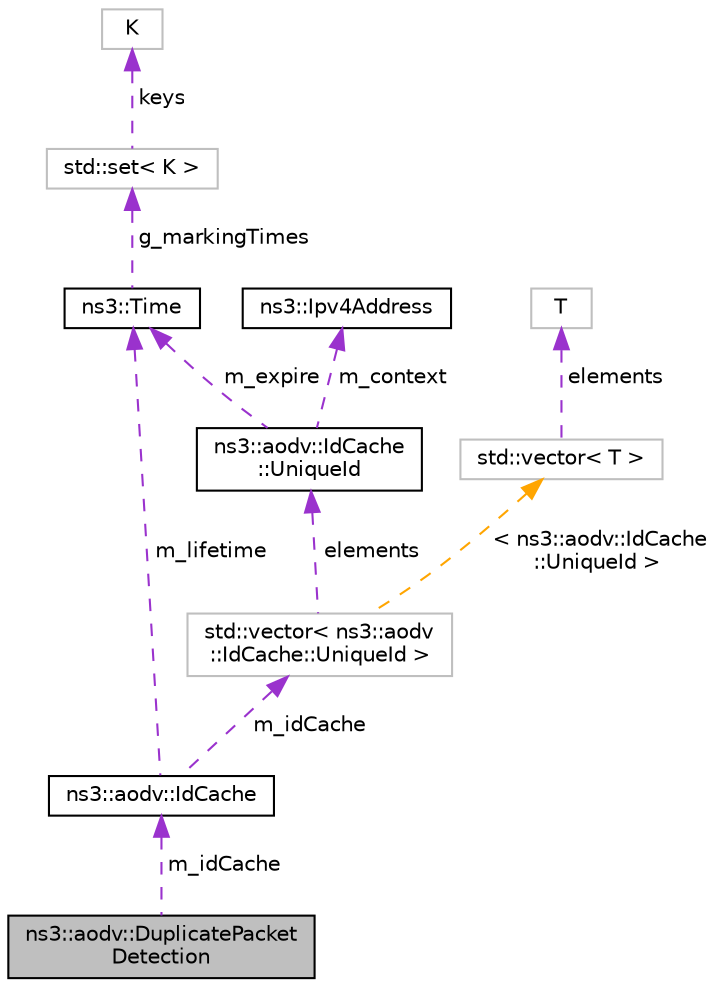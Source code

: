 digraph "ns3::aodv::DuplicatePacketDetection"
{
 // LATEX_PDF_SIZE
  edge [fontname="Helvetica",fontsize="10",labelfontname="Helvetica",labelfontsize="10"];
  node [fontname="Helvetica",fontsize="10",shape=record];
  Node1 [label="ns3::aodv::DuplicatePacket\lDetection",height=0.2,width=0.4,color="black", fillcolor="grey75", style="filled", fontcolor="black",tooltip="Helper class used to remember already seen packets and detect duplicates."];
  Node2 -> Node1 [dir="back",color="darkorchid3",fontsize="10",style="dashed",label=" m_idCache" ,fontname="Helvetica"];
  Node2 [label="ns3::aodv::IdCache",height=0.2,width=0.4,color="black", fillcolor="white", style="filled",URL="$classns3_1_1aodv_1_1_id_cache.html",tooltip="Unique packets identification cache used for simple duplicate detection."];
  Node3 -> Node2 [dir="back",color="darkorchid3",fontsize="10",style="dashed",label=" m_idCache" ,fontname="Helvetica"];
  Node3 [label="std::vector\< ns3::aodv\l::IdCache::UniqueId \>",height=0.2,width=0.4,color="grey75", fillcolor="white", style="filled",tooltip=" "];
  Node4 -> Node3 [dir="back",color="darkorchid3",fontsize="10",style="dashed",label=" elements" ,fontname="Helvetica"];
  Node4 [label="ns3::aodv::IdCache\l::UniqueId",height=0.2,width=0.4,color="black", fillcolor="white", style="filled",URL="$structns3_1_1aodv_1_1_id_cache_1_1_unique_id.html",tooltip="Unique packet ID."];
  Node5 -> Node4 [dir="back",color="darkorchid3",fontsize="10",style="dashed",label=" m_expire" ,fontname="Helvetica"];
  Node5 [label="ns3::Time",height=0.2,width=0.4,color="black", fillcolor="white", style="filled",URL="$classns3_1_1_time.html",tooltip="Simulation virtual time values and global simulation resolution."];
  Node6 -> Node5 [dir="back",color="darkorchid3",fontsize="10",style="dashed",label=" g_markingTimes" ,fontname="Helvetica"];
  Node6 [label="std::set\< K \>",height=0.2,width=0.4,color="grey75", fillcolor="white", style="filled",tooltip=" "];
  Node7 -> Node6 [dir="back",color="darkorchid3",fontsize="10",style="dashed",label=" keys" ,fontname="Helvetica"];
  Node7 [label="K",height=0.2,width=0.4,color="grey75", fillcolor="white", style="filled",tooltip=" "];
  Node8 -> Node4 [dir="back",color="darkorchid3",fontsize="10",style="dashed",label=" m_context" ,fontname="Helvetica"];
  Node8 [label="ns3::Ipv4Address",height=0.2,width=0.4,color="black", fillcolor="white", style="filled",URL="$classns3_1_1_ipv4_address.html",tooltip="Ipv4 addresses are stored in host order in this class."];
  Node9 -> Node3 [dir="back",color="orange",fontsize="10",style="dashed",label=" \< ns3::aodv::IdCache\l::UniqueId \>" ,fontname="Helvetica"];
  Node9 [label="std::vector\< T \>",height=0.2,width=0.4,color="grey75", fillcolor="white", style="filled",tooltip=" "];
  Node10 -> Node9 [dir="back",color="darkorchid3",fontsize="10",style="dashed",label=" elements" ,fontname="Helvetica"];
  Node10 [label="T",height=0.2,width=0.4,color="grey75", fillcolor="white", style="filled",tooltip=" "];
  Node5 -> Node2 [dir="back",color="darkorchid3",fontsize="10",style="dashed",label=" m_lifetime" ,fontname="Helvetica"];
}
